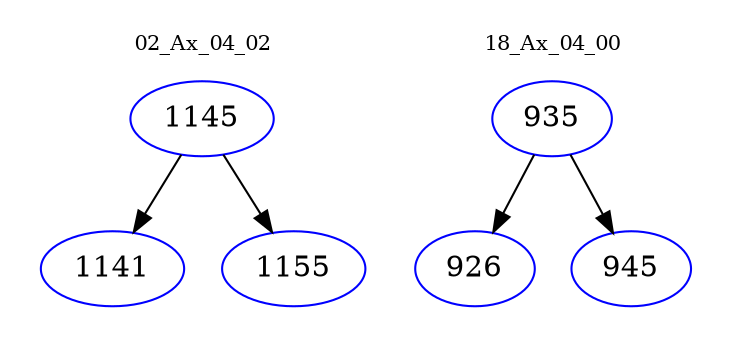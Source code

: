 digraph{
subgraph cluster_0 {
color = white
label = "02_Ax_04_02";
fontsize=10;
T0_1145 [label="1145", color="blue"]
T0_1145 -> T0_1141 [color="black"]
T0_1141 [label="1141", color="blue"]
T0_1145 -> T0_1155 [color="black"]
T0_1155 [label="1155", color="blue"]
}
subgraph cluster_1 {
color = white
label = "18_Ax_04_00";
fontsize=10;
T1_935 [label="935", color="blue"]
T1_935 -> T1_926 [color="black"]
T1_926 [label="926", color="blue"]
T1_935 -> T1_945 [color="black"]
T1_945 [label="945", color="blue"]
}
}
